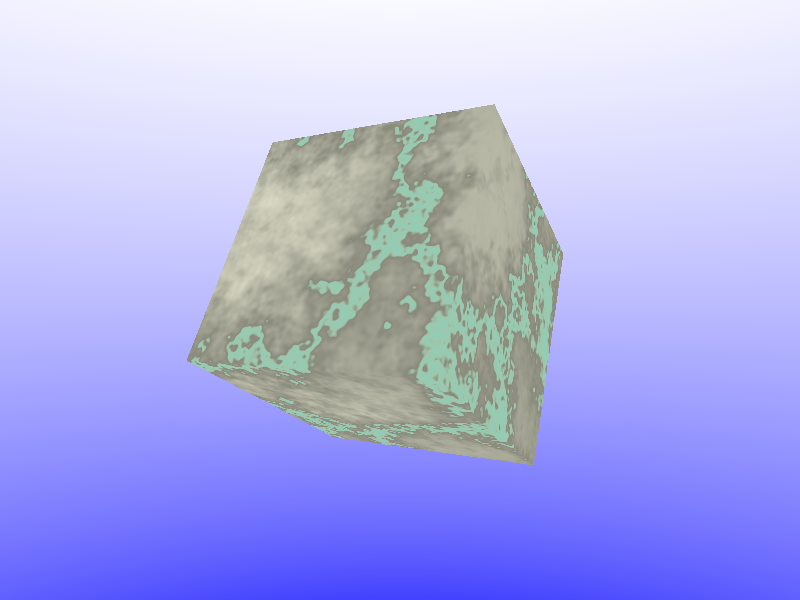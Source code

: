 #include "colors.inc"
#include "stones.inc"

camera{
location<0,0,-5> //so it is infront and aligned
look_at<0,0,0> //where its' lens faces
}
light_source{
<4,6,-10>
color White
}
light_source{
<0,0,-15>
color Yellow
}
sky_sphere{
pigment{ gradient y color_map{[0 color Blue][1 color White]}
translate <0,-0.5,0>
}
}
box {
<-1,-1,-1>,
<1,1,1> //these are two corners; bottom left 0,0 to top right hgihest,highest!
texture {
T_Stone25
scale 4
}
rotate <27,30,0>
}

